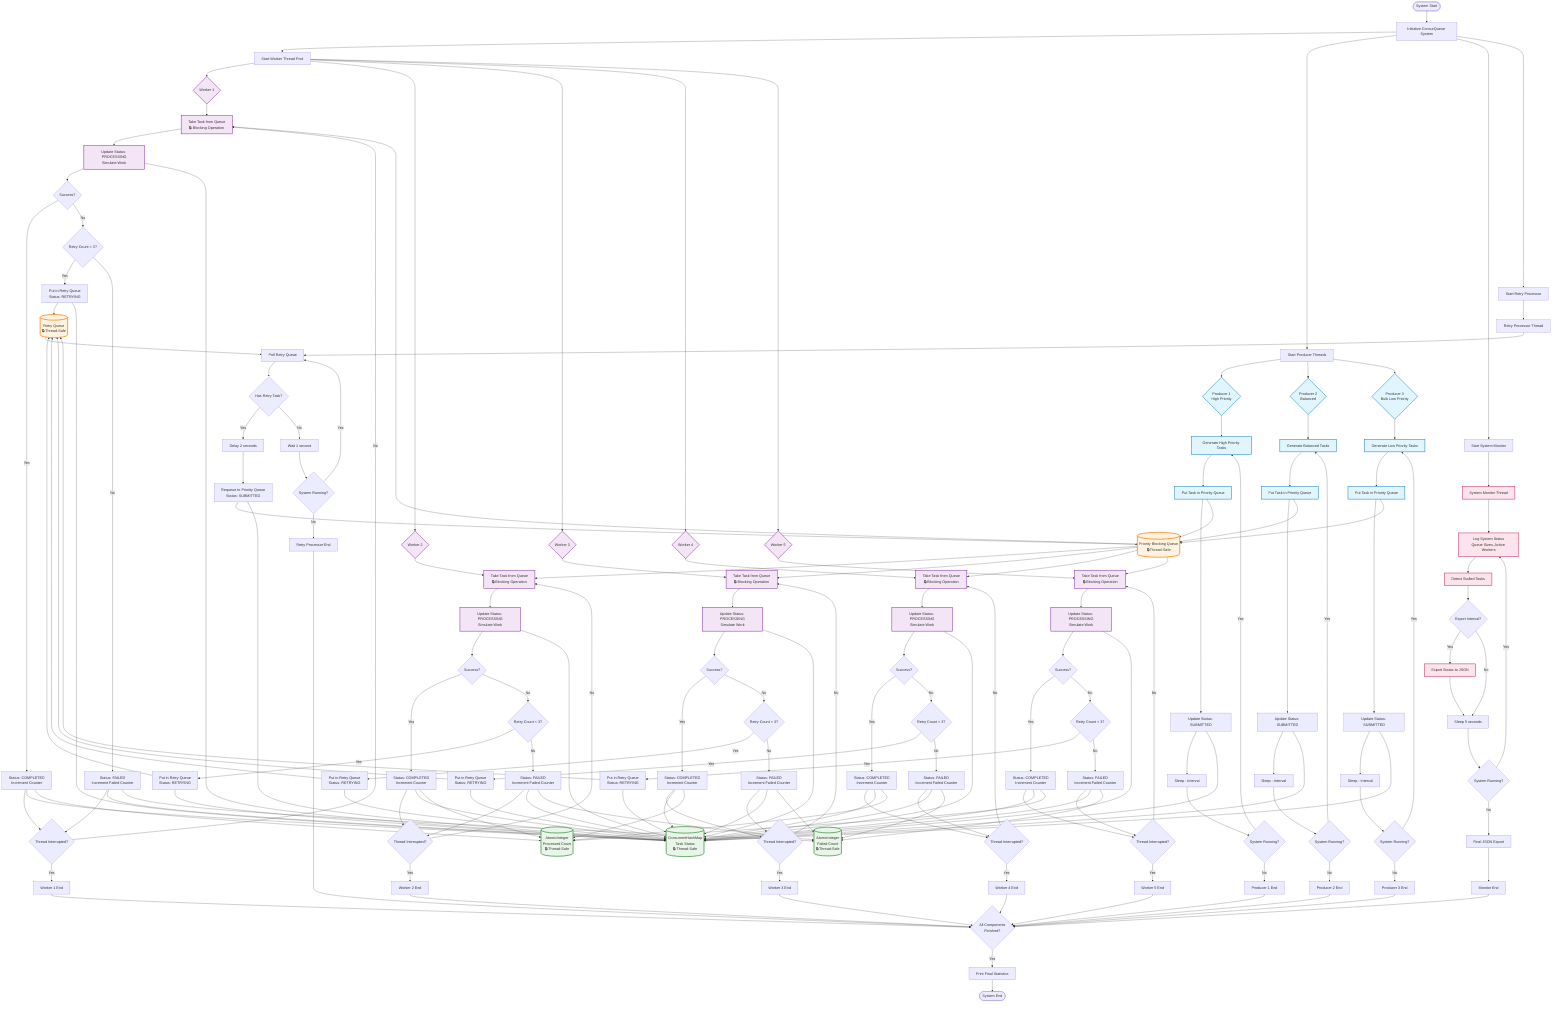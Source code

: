 graph TD
    Start([System Start]) --> Init[Initialize ConcurQueue System]
    Init --> StartWorkers[Start Worker Thread Pool]
    Init --> StartProducers[Start Producer Threads]
    Init --> StartMonitor[Start System Monitor]
    Init --> StartRetry[Start Retry Processor]
    
    %% Producer Flow
    StartProducers --> P1{Producer 1<br/>High Priority}
    StartProducers --> P2{Producer 2<br/>Balanced}
    StartProducers --> P3{Producer 3<br/>Bulk Low Priority}
    
    P1 --> GenTask1[Generate High Priority Tasks]
    P2 --> GenTask2[Generate Balanced Tasks]
    P3 --> GenTask3[Generate Low Priority Tasks]
    
    GenTask1 --> Queue1[Put Task in Priority Queue]
    GenTask2 --> Queue2[Put Task in Priority Queue]
    GenTask3 --> Queue3[Put Task in Priority Queue]
    
    Queue1 --> UpdateStatus1[Update Status: SUBMITTED]
    Queue2 --> UpdateStatus2[Update Status: SUBMITTED]
    Queue3 --> UpdateStatus3[Update Status: SUBMITTED]
    
    UpdateStatus1 --> Sleep1[Sleep - Interval]
    UpdateStatus2 --> Sleep2[Sleep - Interval]
    UpdateStatus3 --> Sleep3[Sleep - Interval]
    
    Sleep1 --> Running1{System Running?}
    Sleep2 --> Running2{System Running?}
    Sleep3 --> Running3{System Running?}
    
    Running1 -->|Yes| GenTask1
    Running2 -->|Yes| GenTask2
    Running3 -->|Yes| GenTask3
    
    Running1 -->|No| ProducerEnd1[Producer 1 End]
    Running2 -->|No| ProducerEnd2[Producer 2 End]
    Running3 -->|No| ProducerEnd3[Producer 3 End]
    
    %% Shared Priority Queue (Synchronization Point)
    Queue1 --> PriorityQueue[(Priority Blocking Queue<br/>🔒 Thread-Safe)]
    Queue2 --> PriorityQueue
    Queue3 --> PriorityQueue
    
    %% Worker Flow
    StartWorkers --> W1{Worker 1}
    StartWorkers --> W2{Worker 2}
    StartWorkers --> W3{Worker 3}
    StartWorkers --> W4{Worker 4}
    StartWorkers --> W5{Worker 5}
    
    W1 --> TakeTask1[Take Task from Queue<br/>🔒 Blocking Operation]
    W2 --> TakeTask2[Take Task from Queue<br/>🔒 Blocking Operation]
    W3 --> TakeTask3[Take Task from Queue<br/>🔒 Blocking Operation]
    W4 --> TakeTask4[Take Task from Queue<br/>🔒 Blocking Operation]
    W5 --> TakeTask5[Take Task from Queue<br/>🔒 Blocking Operation]
    
    PriorityQueue --> TakeTask1
    PriorityQueue --> TakeTask2
    PriorityQueue --> TakeTask3
    PriorityQueue --> TakeTask4
    PriorityQueue --> TakeTask5
    
    TakeTask1 --> ProcessTask1[Update Status: PROCESSING<br/>Simulate Work]
    TakeTask2 --> ProcessTask2[Update Status: PROCESSING<br/>Simulate Work]
    TakeTask3 --> ProcessTask3[Update Status: PROCESSING<br/>Simulate Work]
    TakeTask4 --> ProcessTask4[Update Status: PROCESSING<br/>Simulate Work]
    TakeTask5 --> ProcessTask5[Update Status: PROCESSING<br/>Simulate Work]
    
    ProcessTask1 --> Success1{Success?}
    ProcessTask2 --> Success2{Success?}
    ProcessTask3 --> Success3{Success?}
    ProcessTask4 --> Success4{Success?}
    ProcessTask5 --> Success5{Success?}
    
    Success1 -->|Yes| Complete1[Status: COMPLETED<br/>Increment Counter]
    Success2 -->|Yes| Complete2[Status: COMPLETED<br/>Increment Counter]
    Success3 -->|Yes| Complete3[Status: COMPLETED<br/>Increment Counter]
    Success4 -->|Yes| Complete4[Status: COMPLETED<br/>Increment Counter]
    Success5 -->|Yes| Complete5[Status: COMPLETED<br/>Increment Counter]
    
    Success1 -->|No| CheckRetry1{Retry Count < 3?}
    Success2 -->|No| CheckRetry2{Retry Count < 3?}
    Success3 -->|No| CheckRetry3{Retry Count < 3?}
    Success4 -->|No| CheckRetry4{Retry Count < 3?}
    Success5 -->|No| CheckRetry5{Retry Count < 3?}
    
    CheckRetry1 -->|Yes| RetryQueue1[Put in Retry Queue<br/>Status: RETRYING]
    CheckRetry2 -->|Yes| RetryQueue2[Put in Retry Queue<br/>Status: RETRYING]
    CheckRetry3 -->|Yes| RetryQueue3[Put in Retry Queue<br/>Status: RETRYING]
    CheckRetry4 -->|Yes| RetryQueue4[Put in Retry Queue<br/>Status: RETRYING]
    CheckRetry5 -->|Yes| RetryQueue5[Put in Retry Queue<br/>Status: RETRYING]
    
    CheckRetry1 -->|No| Failed1[Status: FAILED<br/>Increment Failed Counter]
    CheckRetry2 -->|No| Failed2[Status: FAILED<br/>Increment Failed Counter]
    CheckRetry3 -->|No| Failed3[Status: FAILED<br/>Increment Failed Counter]
    CheckRetry4 -->|No| Failed4[Status: FAILED<br/>Increment Failed Counter]
    CheckRetry5 -->|No| Failed5[Status: FAILED<br/>Increment Failed Counter]
    
    %% Retry Queue Processing
    RetryQueue1 --> RetryQueueShared[(Retry Queue<br/>🔒 Thread-Safe)]
    RetryQueue2 --> RetryQueueShared
    RetryQueue3 --> RetryQueueShared
    RetryQueue4 --> RetryQueueShared
    RetryQueue5 --> RetryQueueShared
    
    StartRetry --> RetryProcessor[Retry Processor Thread]
    RetryProcessor --> PollRetry[Poll Retry Queue]
    RetryQueueShared --> PollRetry
    PollRetry --> HasRetryTask{Has Retry Task?}
    HasRetryTask -->|Yes| DelayRetry[Delay 2 seconds]
    DelayRetry --> RequeueTask[Requeue to Priority Queue<br/>Status: SUBMITTED]
    RequeueTask --> PriorityQueue
    HasRetryTask -->|No| RetryWait[Wait 1 second]
    RetryWait --> RetryRunning{System Running?}
    RetryRunning -->|Yes| PollRetry
    RetryRunning -->|No| RetryEnd[Retry Processor End]
    
    %% Continue Worker Loop
    Complete1 --> WorkerRunning1{Thread Interrupted?}
    Complete2 --> WorkerRunning2{Thread Interrupted?}
    Complete3 --> WorkerRunning3{Thread Interrupted?}
    Complete4 --> WorkerRunning4{Thread Interrupted?}
    Complete5 --> WorkerRunning5{Thread Interrupted?}
    
    Failed1 --> WorkerRunning1
    Failed2 --> WorkerRunning2
    Failed3 --> WorkerRunning3
    Failed4 --> WorkerRunning4
    Failed5 --> WorkerRunning5
    
    WorkerRunning1 -->|No| TakeTask1
    WorkerRunning2 -->|No| TakeTask2
    WorkerRunning3 -->|No| TakeTask3
    WorkerRunning4 -->|No| TakeTask4
    WorkerRunning5 -->|No| TakeTask5
    
    WorkerRunning1 -->|Yes| WorkerEnd1[Worker 1 End]
    WorkerRunning2 -->|Yes| WorkerEnd2[Worker 2 End]
    WorkerRunning3 -->|Yes| WorkerEnd3[Worker 3 End]
    WorkerRunning4 -->|Yes| WorkerEnd4[Worker 4 End]
    WorkerRunning5 -->|Yes| WorkerEnd5[Worker 5 End]
    
    %% System Monitor Flow
    StartMonitor --> Monitor[System Monitor Thread]
    Monitor --> LogStatus[Log System Status<br/>Queue Sizes, Active Workers]
    LogStatus --> DetectStalled[Detect Stalled Tasks]
    DetectStalled --> ExportCheck{Export Interval?}
    ExportCheck -->|Yes| ExportJSON[Export Status to JSON]
    ExportCheck -->|No| MonitorSleep[Sleep 5 seconds]
    ExportJSON --> MonitorSleep
    MonitorSleep --> MonitorRunning{System Running?}
    MonitorRunning -->|Yes| LogStatus
    MonitorRunning -->|No| FinalExport[Final JSON Export]
    FinalExport --> MonitorEnd[Monitor End]
    
    %% Shared State (Synchronization Points)
    UpdateStatus1 --> StatusMap[(ConcurrentHashMap<br/>Task Status<br/>🔒 Thread-Safe)]
    UpdateStatus2 --> StatusMap
    UpdateStatus3 --> StatusMap
    ProcessTask1 --> StatusMap
    ProcessTask2 --> StatusMap
    ProcessTask3 --> StatusMap
    ProcessTask4 --> StatusMap
    ProcessTask5 --> StatusMap
    Complete1 --> StatusMap
    Complete2 --> StatusMap
    Complete3 --> StatusMap
    Complete4 --> StatusMap
    Complete5 --> StatusMap
    Failed1 --> StatusMap
    Failed2 --> StatusMap
    Failed3 --> StatusMap
    Failed4 --> StatusMap
    Failed5 --> StatusMap
    RetryQueue1 --> StatusMap
    RetryQueue2 --> StatusMap
    RetryQueue3 --> StatusMap
    RetryQueue4 --> StatusMap
    RetryQueue5 --> StatusMap
    RequeueTask --> StatusMap
    
    %% Atomic Counters
    Complete1 --> ProcessedCounter[(AtomicInteger<br/>Processed Count<br/>🔒 Thread-Safe)]
    Complete2 --> ProcessedCounter
    Complete3 --> ProcessedCounter
    Complete4 --> ProcessedCounter
    Complete5 --> ProcessedCounter
    
    Failed1 --> FailedCounter[(AtomicInteger<br/>Failed Count<br/>🔒 Thread-Safe)]
    Failed2 --> FailedCounter
    Failed3 --> FailedCounter
    Failed4 --> FailedCounter
    Failed5 --> FailedCounter
    
    %% System Shutdown
    ProducerEnd1 --> SystemShutdown{All Components<br/>Finished?}
    ProducerEnd2 --> SystemShutdown
    ProducerEnd3 --> SystemShutdown
    WorkerEnd1 --> SystemShutdown
    WorkerEnd2 --> SystemShutdown
    WorkerEnd3 --> SystemShutdown
    WorkerEnd4 --> SystemShutdown
    WorkerEnd5 --> SystemShutdown
    RetryEnd --> SystemShutdown
    MonitorEnd --> SystemShutdown
    
    SystemShutdown -->|Yes| FinalStats[Print Final Statistics]
    FinalStats --> End([System End])
    
    %% Styling
    classDef producerClass fill:#e1f5fe,stroke:#0277bd,stroke-width:2px
    classDef workerClass fill:#f3e5f5,stroke:#7b1fa2,stroke-width:2px
    classDef queueClass fill:#fff3e0,stroke:#f57c00,stroke-width:3px
    classDef syncClass fill:#e8f5e8,stroke:#388e3c,stroke-width:3px
    classDef monitorClass fill:#fce4ec,stroke:#c2185b,stroke-width:2px
    
    class P1,P2,P3,GenTask1,GenTask2,GenTask3,Queue1,Queue2,Queue3 producerClass
    class W1,W2,W3,W4,W5,TakeTask1,TakeTask2,TakeTask3,TakeTask4,TakeTask5,ProcessTask1,ProcessTask2,ProcessTask3,ProcessTask4,ProcessTask5 workerClass
    class PriorityQueue,RetryQueueShared queueClass
    class StatusMap,ProcessedCounter,FailedCounter syncClass
    class Monitor,LogStatus,DetectStalled,ExportJSON monitorClass